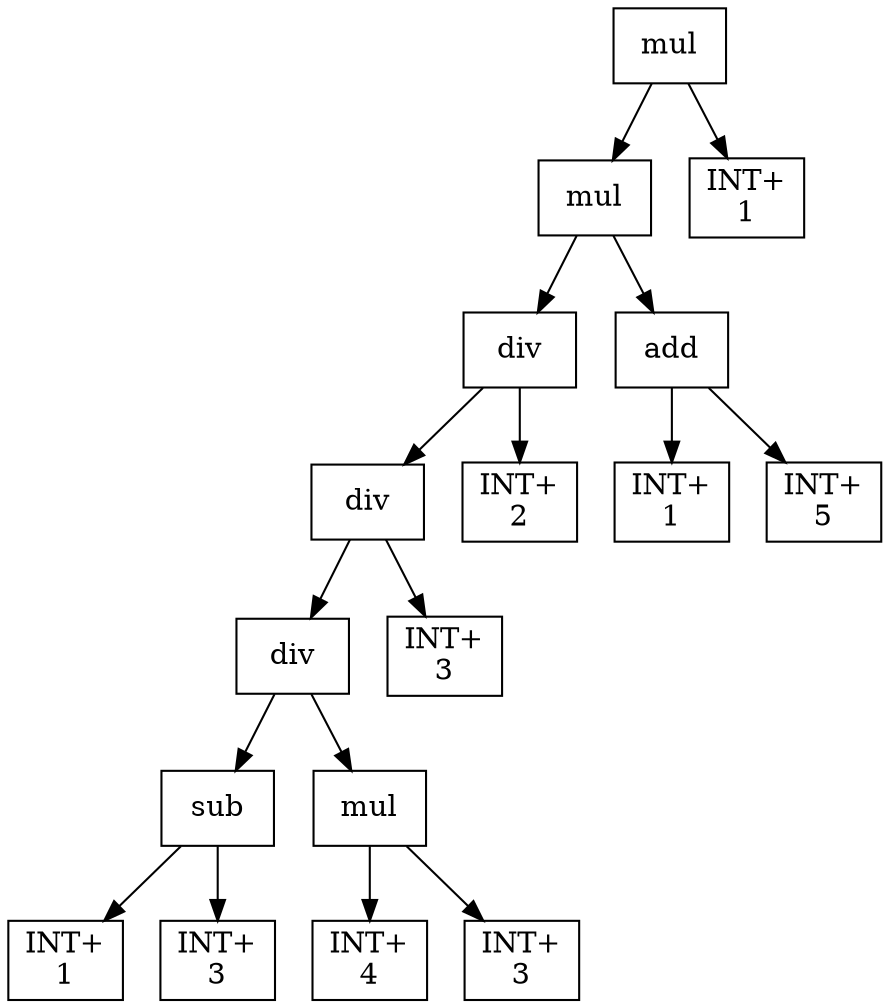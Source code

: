 digraph expr {
  node [shape=box];
  n1 [label="mul"];
  n2 [label="mul"];
  n3 [label="div"];
  n4 [label="div"];
  n5 [label="div"];
  n6 [label="sub"];
  n7 [label="INT+\n1"];
  n8 [label="INT+\n3"];
  n6 -> n7;
  n6 -> n8;
  n9 [label="mul"];
  n10 [label="INT+\n4"];
  n11 [label="INT+\n3"];
  n9 -> n10;
  n9 -> n11;
  n5 -> n6;
  n5 -> n9;
  n12 [label="INT+\n3"];
  n4 -> n5;
  n4 -> n12;
  n13 [label="INT+\n2"];
  n3 -> n4;
  n3 -> n13;
  n14 [label="add"];
  n15 [label="INT+\n1"];
  n16 [label="INT+\n5"];
  n14 -> n15;
  n14 -> n16;
  n2 -> n3;
  n2 -> n14;
  n17 [label="INT+\n1"];
  n1 -> n2;
  n1 -> n17;
}